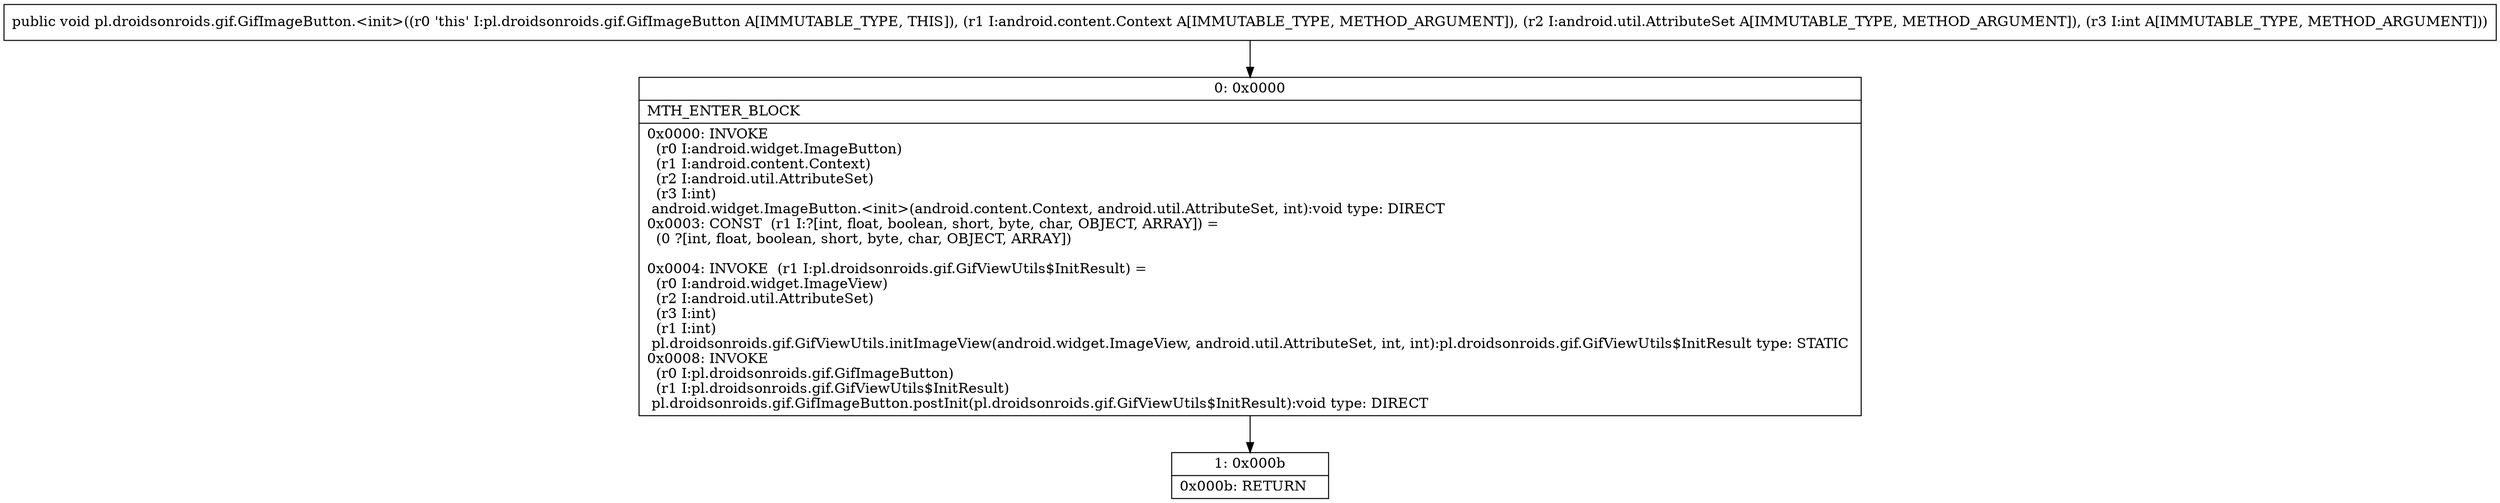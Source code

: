 digraph "CFG forpl.droidsonroids.gif.GifImageButton.\<init\>(Landroid\/content\/Context;Landroid\/util\/AttributeSet;I)V" {
Node_0 [shape=record,label="{0\:\ 0x0000|MTH_ENTER_BLOCK\l|0x0000: INVOKE  \l  (r0 I:android.widget.ImageButton)\l  (r1 I:android.content.Context)\l  (r2 I:android.util.AttributeSet)\l  (r3 I:int)\l android.widget.ImageButton.\<init\>(android.content.Context, android.util.AttributeSet, int):void type: DIRECT \l0x0003: CONST  (r1 I:?[int, float, boolean, short, byte, char, OBJECT, ARRAY]) = \l  (0 ?[int, float, boolean, short, byte, char, OBJECT, ARRAY])\l \l0x0004: INVOKE  (r1 I:pl.droidsonroids.gif.GifViewUtils$InitResult) = \l  (r0 I:android.widget.ImageView)\l  (r2 I:android.util.AttributeSet)\l  (r3 I:int)\l  (r1 I:int)\l pl.droidsonroids.gif.GifViewUtils.initImageView(android.widget.ImageView, android.util.AttributeSet, int, int):pl.droidsonroids.gif.GifViewUtils$InitResult type: STATIC \l0x0008: INVOKE  \l  (r0 I:pl.droidsonroids.gif.GifImageButton)\l  (r1 I:pl.droidsonroids.gif.GifViewUtils$InitResult)\l pl.droidsonroids.gif.GifImageButton.postInit(pl.droidsonroids.gif.GifViewUtils$InitResult):void type: DIRECT \l}"];
Node_1 [shape=record,label="{1\:\ 0x000b|0x000b: RETURN   \l}"];
MethodNode[shape=record,label="{public void pl.droidsonroids.gif.GifImageButton.\<init\>((r0 'this' I:pl.droidsonroids.gif.GifImageButton A[IMMUTABLE_TYPE, THIS]), (r1 I:android.content.Context A[IMMUTABLE_TYPE, METHOD_ARGUMENT]), (r2 I:android.util.AttributeSet A[IMMUTABLE_TYPE, METHOD_ARGUMENT]), (r3 I:int A[IMMUTABLE_TYPE, METHOD_ARGUMENT])) }"];
MethodNode -> Node_0;
Node_0 -> Node_1;
}

